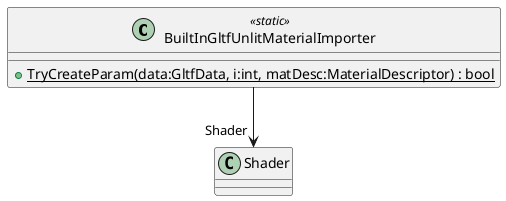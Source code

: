 @startuml
class BuiltInGltfUnlitMaterialImporter <<static>> {
    + {static} TryCreateParam(data:GltfData, i:int, matDesc:MaterialDescriptor) : bool
}
BuiltInGltfUnlitMaterialImporter --> "Shader" Shader
@enduml

